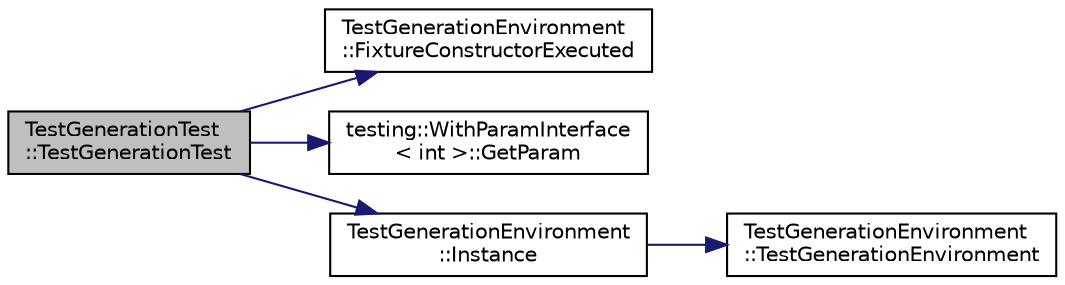 digraph "TestGenerationTest::TestGenerationTest"
{
 // LATEX_PDF_SIZE
  bgcolor="transparent";
  edge [fontname="Helvetica",fontsize="10",labelfontname="Helvetica",labelfontsize="10"];
  node [fontname="Helvetica",fontsize="10",shape=record];
  rankdir="LR";
  Node1 [label="TestGenerationTest\l::TestGenerationTest",height=0.2,width=0.4,color="black", fillcolor="grey75", style="filled", fontcolor="black",tooltip=" "];
  Node1 -> Node2 [color="midnightblue",fontsize="10",style="solid",fontname="Helvetica"];
  Node2 [label="TestGenerationEnvironment\l::FixtureConstructorExecuted",height=0.2,width=0.4,color="black",URL="$classTestGenerationEnvironment.html#abcdae77887fbd6dba18f4a55b80f058d",tooltip=" "];
  Node1 -> Node3 [color="midnightblue",fontsize="10",style="solid",fontname="Helvetica"];
  Node3 [label="testing::WithParamInterface\l\< int \>::GetParam",height=0.2,width=0.4,color="black",URL="$classtesting_1_1WithParamInterface.html#a1078d4493d7aa4d3e50d1d6c661bee4d",tooltip=" "];
  Node1 -> Node4 [color="midnightblue",fontsize="10",style="solid",fontname="Helvetica"];
  Node4 [label="TestGenerationEnvironment\l::Instance",height=0.2,width=0.4,color="black",URL="$classTestGenerationEnvironment.html#a5b8e14f430fe11d558c0e4482cebd694",tooltip=" "];
  Node4 -> Node5 [color="midnightblue",fontsize="10",style="solid",fontname="Helvetica"];
  Node5 [label="TestGenerationEnvironment\l::TestGenerationEnvironment",height=0.2,width=0.4,color="black",URL="$classTestGenerationEnvironment.html#acd170900a12de9e9e374366032230301",tooltip=" "];
}
